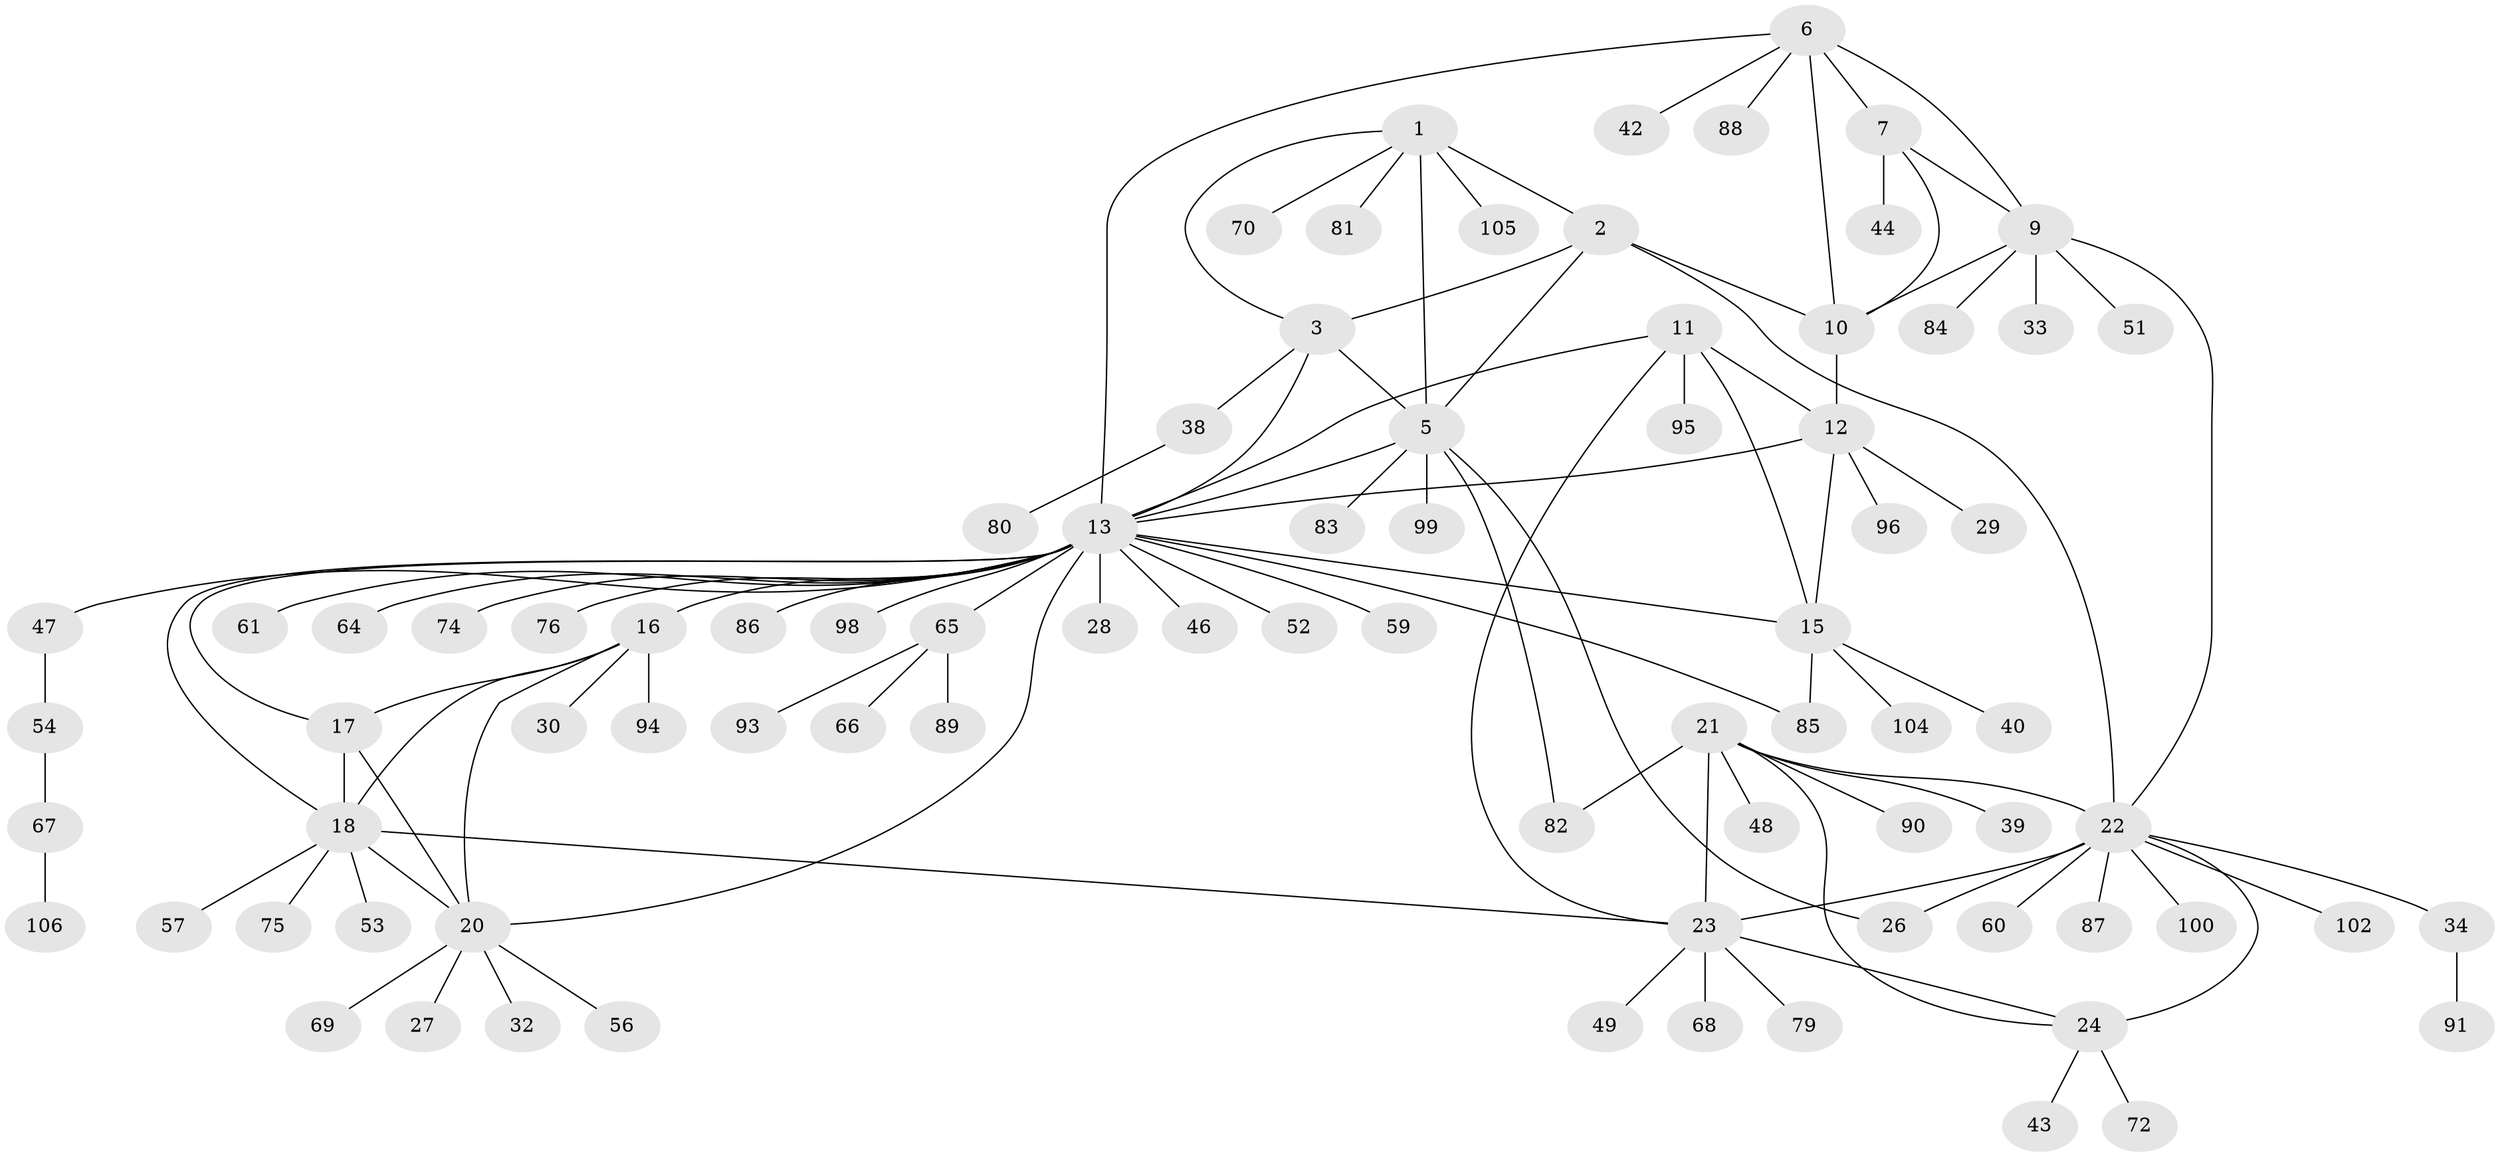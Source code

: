 // original degree distribution, {6: 0.045871559633027525, 5: 0.03669724770642202, 7: 0.045871559633027525, 10: 0.027522935779816515, 4: 0.01834862385321101, 8: 0.01834862385321101, 15: 0.009174311926605505, 9: 0.027522935779816515, 11: 0.009174311926605505, 2: 0.11926605504587157, 1: 0.6146788990825688, 3: 0.027522935779816515}
// Generated by graph-tools (version 1.1) at 2025/11/02/27/25 16:11:30]
// undirected, 82 vertices, 108 edges
graph export_dot {
graph [start="1"]
  node [color=gray90,style=filled];
  1 [super="+62"];
  2 [super="+4"];
  3 [super="+97"];
  5 [super="+71"];
  6 [super="+8"];
  7 [super="+50"];
  9 [super="+31"];
  10;
  11 [super="+55"];
  12 [super="+14"];
  13 [super="+19"];
  15 [super="+107"];
  16 [super="+45"];
  17;
  18 [super="+35"];
  20 [super="+36"];
  21 [super="+41"];
  22 [super="+25"];
  23 [super="+37"];
  24 [super="+78"];
  26 [super="+73"];
  27;
  28;
  29;
  30;
  32;
  33;
  34;
  38 [super="+108"];
  39;
  40;
  42 [super="+63"];
  43 [super="+101"];
  44;
  46;
  47;
  48;
  49 [super="+58"];
  51;
  52 [super="+103"];
  53;
  54 [super="+77"];
  56;
  57;
  59;
  60;
  61;
  64;
  65 [super="+92"];
  66;
  67;
  68;
  69;
  70;
  72;
  74;
  75;
  76;
  79 [super="+109"];
  80;
  81;
  82;
  83;
  84;
  85;
  86;
  87;
  88;
  89;
  90;
  91;
  93;
  94;
  95;
  96;
  98;
  99;
  100;
  102;
  104;
  105;
  106;
  1 -- 2 [weight=2];
  1 -- 3;
  1 -- 5;
  1 -- 81;
  1 -- 105;
  1 -- 70;
  2 -- 3 [weight=2];
  2 -- 5 [weight=2];
  2 -- 22;
  2 -- 10;
  3 -- 5;
  3 -- 38;
  3 -- 13;
  5 -- 13;
  5 -- 82;
  5 -- 83;
  5 -- 99;
  5 -- 26;
  6 -- 7 [weight=2];
  6 -- 9 [weight=2];
  6 -- 10 [weight=2];
  6 -- 42;
  6 -- 88;
  6 -- 13;
  7 -- 9;
  7 -- 10;
  7 -- 44;
  9 -- 10;
  9 -- 22;
  9 -- 33;
  9 -- 84;
  9 -- 51;
  10 -- 12;
  11 -- 12 [weight=2];
  11 -- 13;
  11 -- 15;
  11 -- 23;
  11 -- 95;
  12 -- 13 [weight=2];
  12 -- 15 [weight=2];
  12 -- 29;
  12 -- 96;
  13 -- 15;
  13 -- 28;
  13 -- 46;
  13 -- 52;
  13 -- 61;
  13 -- 65;
  13 -- 74;
  13 -- 76;
  13 -- 86;
  13 -- 98;
  13 -- 64;
  13 -- 47;
  13 -- 16;
  13 -- 17;
  13 -- 18;
  13 -- 20;
  13 -- 85;
  13 -- 59;
  15 -- 40;
  15 -- 85;
  15 -- 104;
  16 -- 17;
  16 -- 18;
  16 -- 20;
  16 -- 30;
  16 -- 94;
  17 -- 18;
  17 -- 20;
  18 -- 20;
  18 -- 23;
  18 -- 53;
  18 -- 57;
  18 -- 75;
  20 -- 27;
  20 -- 32;
  20 -- 56;
  20 -- 69;
  21 -- 22 [weight=2];
  21 -- 23;
  21 -- 24;
  21 -- 39;
  21 -- 48;
  21 -- 82;
  21 -- 90;
  22 -- 23 [weight=2];
  22 -- 24 [weight=2];
  22 -- 26;
  22 -- 34;
  22 -- 60;
  22 -- 100;
  22 -- 102;
  22 -- 87;
  23 -- 24;
  23 -- 49;
  23 -- 68;
  23 -- 79;
  24 -- 43;
  24 -- 72;
  34 -- 91;
  38 -- 80;
  47 -- 54;
  54 -- 67;
  65 -- 66;
  65 -- 89;
  65 -- 93;
  67 -- 106;
}
